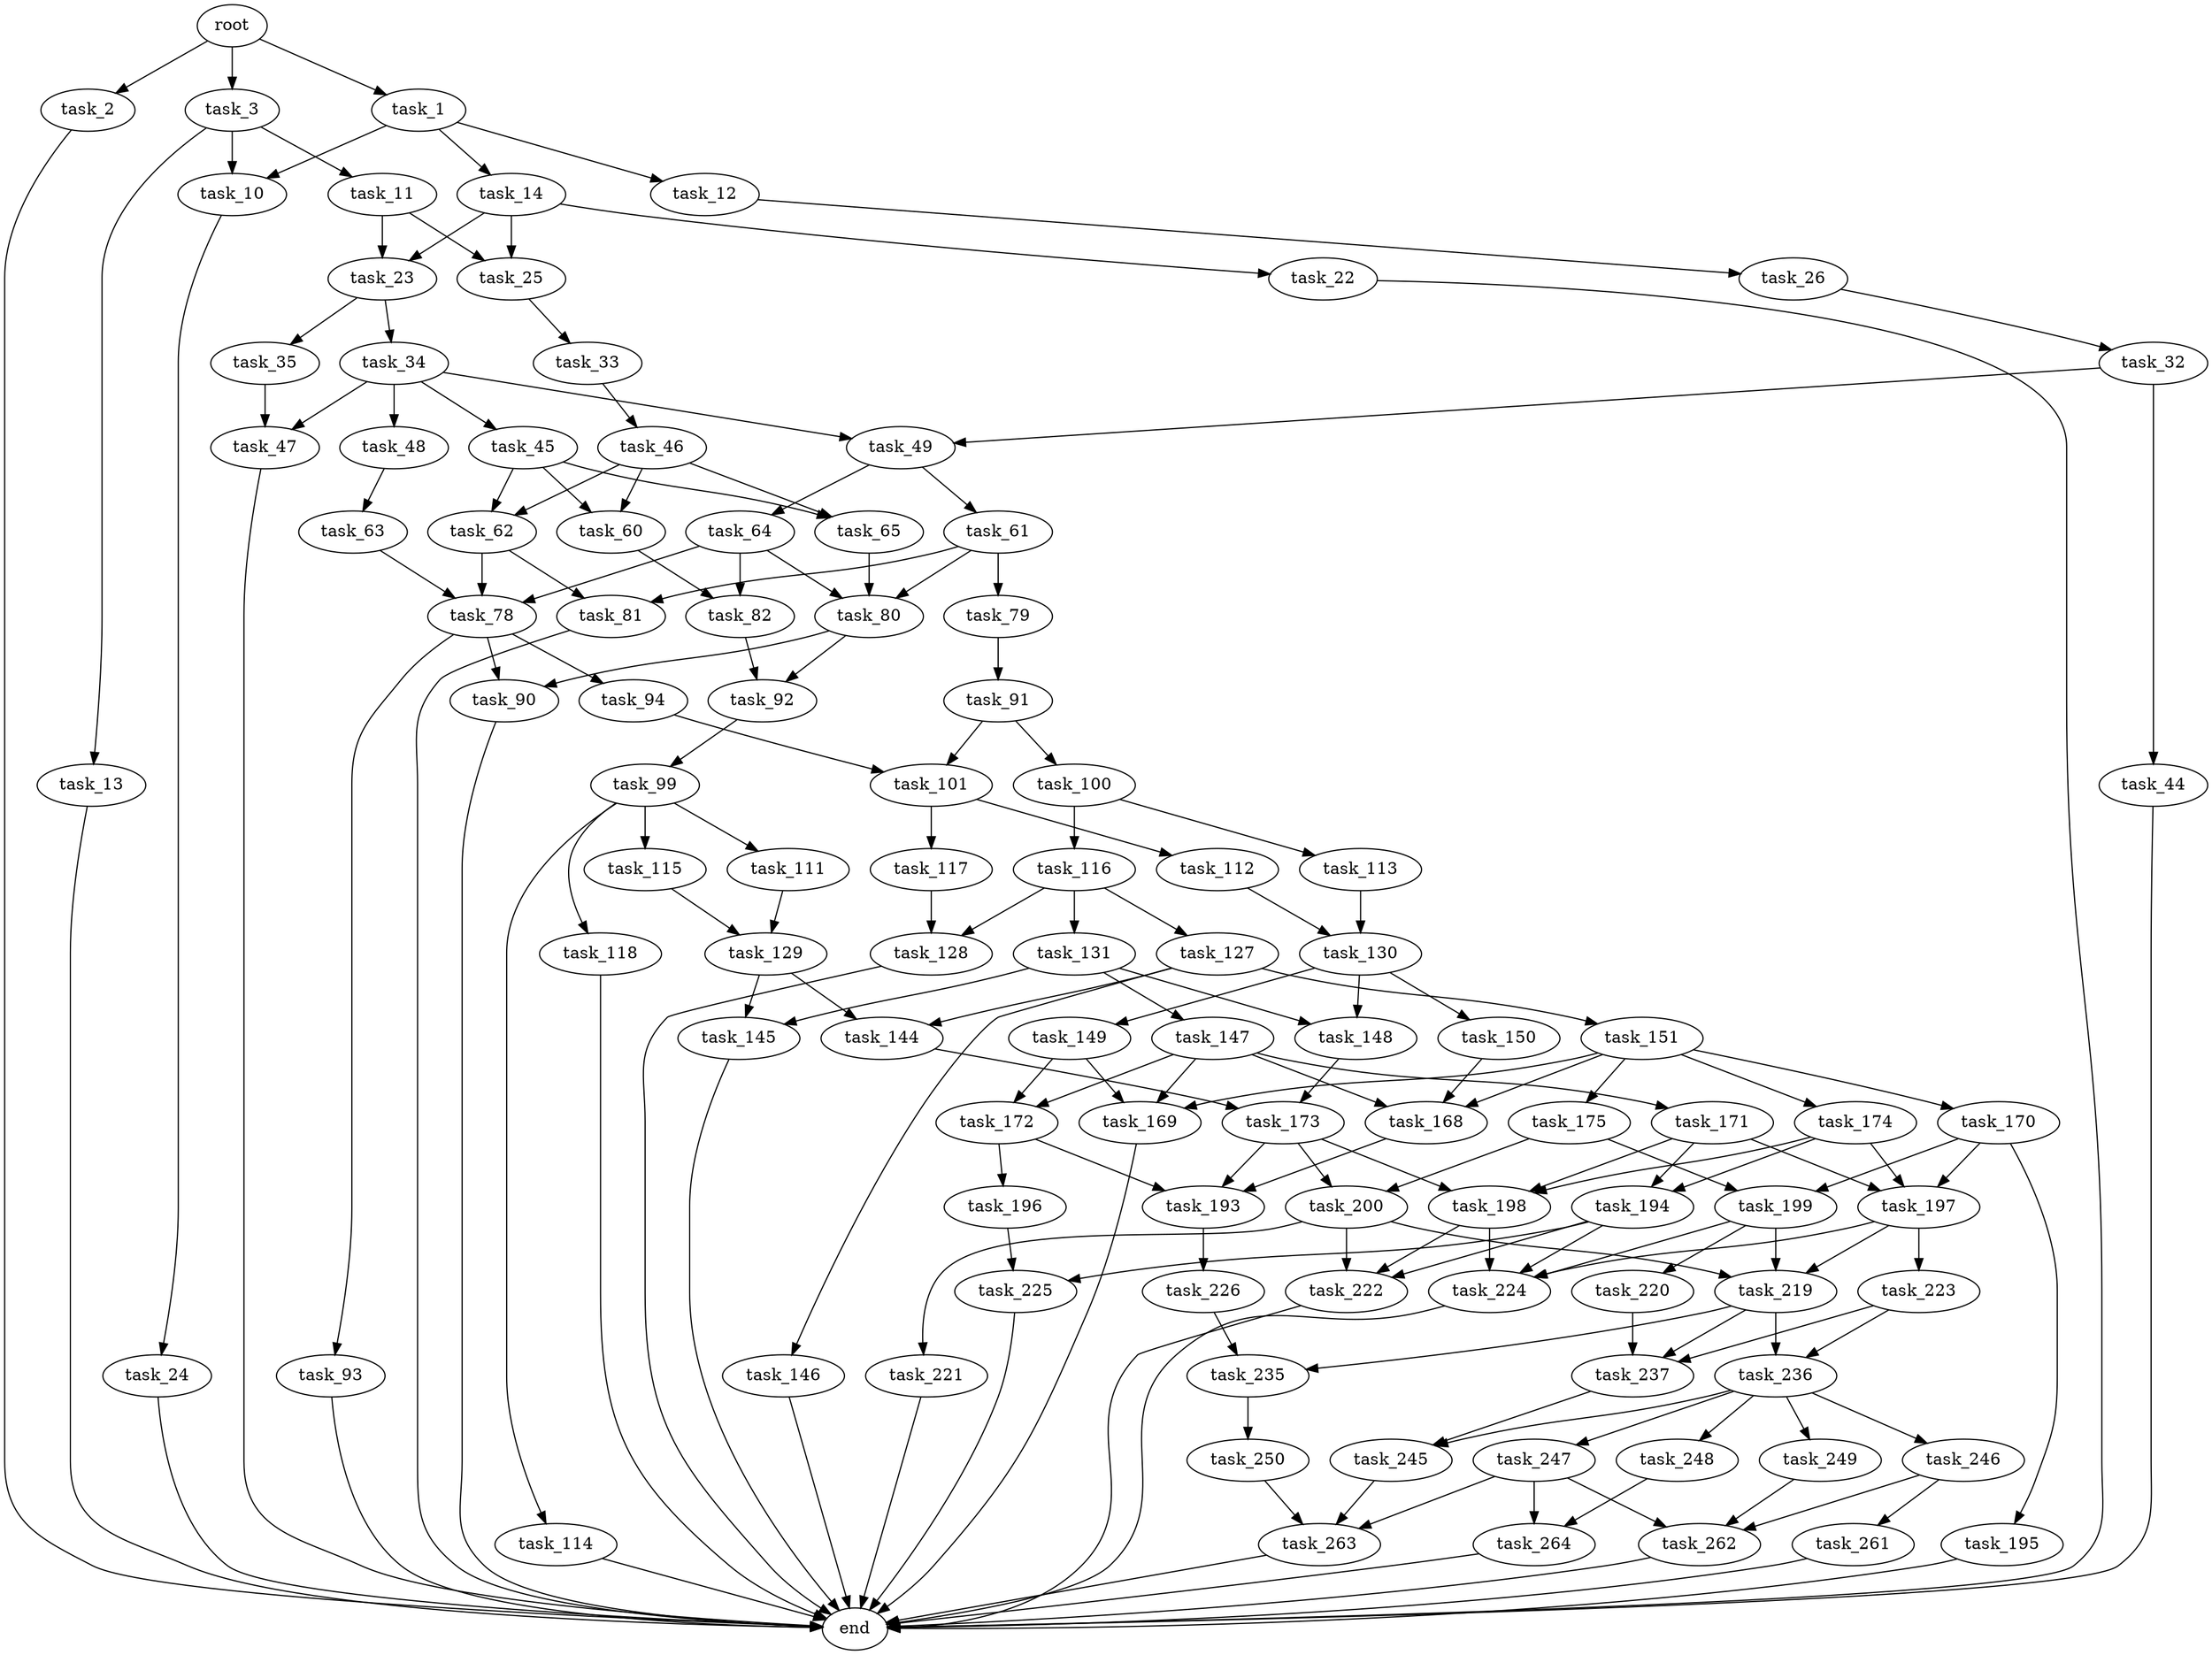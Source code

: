 digraph G {
  root [size="0.000000"];
  task_1 [size="2226244327.000000"];
  task_2 [size="231928233984.000000"];
  task_3 [size="18395173696.000000"];
  task_10 [size="297725004793.000000"];
  task_11 [size="68719476736.000000"];
  task_12 [size="635118677148.000000"];
  task_13 [size="1073741824000.000000"];
  task_14 [size="475422370252.000000"];
  task_22 [size="50589281851.000000"];
  task_23 [size="368293445632.000000"];
  task_24 [size="36996725005.000000"];
  task_25 [size="134217728000.000000"];
  task_26 [size="779773640328.000000"];
  task_32 [size="40474383219.000000"];
  task_33 [size="28991029248.000000"];
  task_34 [size="26212835502.000000"];
  task_35 [size="94697459993.000000"];
  task_44 [size="51878908618.000000"];
  task_45 [size="28991029248.000000"];
  task_46 [size="68719476736.000000"];
  task_47 [size="68719476736.000000"];
  task_48 [size="68719476736.000000"];
  task_49 [size="782757789696.000000"];
  task_60 [size="782757789696.000000"];
  task_61 [size="102567188203.000000"];
  task_62 [size="18329772886.000000"];
  task_63 [size="134217728000.000000"];
  task_64 [size="96491785038.000000"];
  task_65 [size="1073741824000.000000"];
  task_78 [size="24500824227.000000"];
  task_79 [size="52800187774.000000"];
  task_80 [size="21593906109.000000"];
  task_81 [size="351823825161.000000"];
  task_82 [size="1073741824000.000000"];
  task_90 [size="1156471747540.000000"];
  task_91 [size="28991029248.000000"];
  task_92 [size="7816963362.000000"];
  task_93 [size="3036926255.000000"];
  task_94 [size="68719476736.000000"];
  task_99 [size="8589934592.000000"];
  task_100 [size="9696173543.000000"];
  task_101 [size="35385137865.000000"];
  task_111 [size="1709947103.000000"];
  task_112 [size="7231880467.000000"];
  task_113 [size="34497390035.000000"];
  task_114 [size="447728134821.000000"];
  task_115 [size="127858384479.000000"];
  task_116 [size="168737769204.000000"];
  task_117 [size="28991029248.000000"];
  task_118 [size="7886111597.000000"];
  task_127 [size="68719476736.000000"];
  task_128 [size="134217728000.000000"];
  task_129 [size="1073741824000.000000"];
  task_130 [size="426487035.000000"];
  task_131 [size="1073741824000.000000"];
  task_144 [size="1704508907.000000"];
  task_145 [size="536211714812.000000"];
  task_146 [size="17720997723.000000"];
  task_147 [size="424463920524.000000"];
  task_148 [size="1955818156.000000"];
  task_149 [size="12786821141.000000"];
  task_150 [size="519118567088.000000"];
  task_151 [size="12536512615.000000"];
  task_168 [size="8307814253.000000"];
  task_169 [size="305672514.000000"];
  task_170 [size="275556664392.000000"];
  task_171 [size="7408407448.000000"];
  task_172 [size="549755813888.000000"];
  task_173 [size="3647785642.000000"];
  task_174 [size="782757789696.000000"];
  task_175 [size="549755813888.000000"];
  task_193 [size="114127768606.000000"];
  task_194 [size="13474747562.000000"];
  task_195 [size="517131484904.000000"];
  task_196 [size="8589934592.000000"];
  task_197 [size="1073741824000.000000"];
  task_198 [size="93069378266.000000"];
  task_199 [size="6539961007.000000"];
  task_200 [size="13599686935.000000"];
  task_219 [size="28991029248.000000"];
  task_220 [size="39942728903.000000"];
  task_221 [size="1073741824000.000000"];
  task_222 [size="654171000674.000000"];
  task_223 [size="43620829033.000000"];
  task_224 [size="126031328192.000000"];
  task_225 [size="28991029248.000000"];
  task_226 [size="240109645108.000000"];
  task_235 [size="368293445632.000000"];
  task_236 [size="305678281898.000000"];
  task_237 [size="384856764372.000000"];
  task_245 [size="454932824659.000000"];
  task_246 [size="275489750961.000000"];
  task_247 [size="181180705817.000000"];
  task_248 [size="1995063758.000000"];
  task_249 [size="134217728000.000000"];
  task_250 [size="810603263878.000000"];
  task_261 [size="8589934592.000000"];
  task_262 [size="368293445632.000000"];
  task_263 [size="605741894949.000000"];
  task_264 [size="28991029248.000000"];
  end [size="0.000000"];

  root -> task_1 [size="1.000000"];
  root -> task_2 [size="1.000000"];
  root -> task_3 [size="1.000000"];
  task_1 -> task_10 [size="134217728.000000"];
  task_1 -> task_12 [size="134217728.000000"];
  task_1 -> task_14 [size="134217728.000000"];
  task_2 -> end [size="1.000000"];
  task_3 -> task_10 [size="301989888.000000"];
  task_3 -> task_11 [size="301989888.000000"];
  task_3 -> task_13 [size="301989888.000000"];
  task_10 -> task_24 [size="209715200.000000"];
  task_11 -> task_23 [size="134217728.000000"];
  task_11 -> task_25 [size="134217728.000000"];
  task_12 -> task_26 [size="411041792.000000"];
  task_13 -> end [size="1.000000"];
  task_14 -> task_22 [size="838860800.000000"];
  task_14 -> task_23 [size="838860800.000000"];
  task_14 -> task_25 [size="838860800.000000"];
  task_22 -> end [size="1.000000"];
  task_23 -> task_34 [size="411041792.000000"];
  task_23 -> task_35 [size="411041792.000000"];
  task_24 -> end [size="1.000000"];
  task_25 -> task_33 [size="209715200.000000"];
  task_26 -> task_32 [size="679477248.000000"];
  task_32 -> task_44 [size="134217728.000000"];
  task_32 -> task_49 [size="134217728.000000"];
  task_33 -> task_46 [size="75497472.000000"];
  task_34 -> task_45 [size="536870912.000000"];
  task_34 -> task_47 [size="536870912.000000"];
  task_34 -> task_48 [size="536870912.000000"];
  task_34 -> task_49 [size="536870912.000000"];
  task_35 -> task_47 [size="75497472.000000"];
  task_44 -> end [size="1.000000"];
  task_45 -> task_60 [size="75497472.000000"];
  task_45 -> task_62 [size="75497472.000000"];
  task_45 -> task_65 [size="75497472.000000"];
  task_46 -> task_60 [size="134217728.000000"];
  task_46 -> task_62 [size="134217728.000000"];
  task_46 -> task_65 [size="134217728.000000"];
  task_47 -> end [size="1.000000"];
  task_48 -> task_63 [size="134217728.000000"];
  task_49 -> task_61 [size="679477248.000000"];
  task_49 -> task_64 [size="679477248.000000"];
  task_60 -> task_82 [size="679477248.000000"];
  task_61 -> task_79 [size="75497472.000000"];
  task_61 -> task_80 [size="75497472.000000"];
  task_61 -> task_81 [size="75497472.000000"];
  task_62 -> task_78 [size="75497472.000000"];
  task_62 -> task_81 [size="75497472.000000"];
  task_63 -> task_78 [size="209715200.000000"];
  task_64 -> task_78 [size="134217728.000000"];
  task_64 -> task_80 [size="134217728.000000"];
  task_64 -> task_82 [size="134217728.000000"];
  task_65 -> task_80 [size="838860800.000000"];
  task_78 -> task_90 [size="679477248.000000"];
  task_78 -> task_93 [size="679477248.000000"];
  task_78 -> task_94 [size="679477248.000000"];
  task_79 -> task_91 [size="134217728.000000"];
  task_80 -> task_90 [size="679477248.000000"];
  task_80 -> task_92 [size="679477248.000000"];
  task_81 -> end [size="1.000000"];
  task_82 -> task_92 [size="838860800.000000"];
  task_90 -> end [size="1.000000"];
  task_91 -> task_100 [size="75497472.000000"];
  task_91 -> task_101 [size="75497472.000000"];
  task_92 -> task_99 [size="209715200.000000"];
  task_93 -> end [size="1.000000"];
  task_94 -> task_101 [size="134217728.000000"];
  task_99 -> task_111 [size="33554432.000000"];
  task_99 -> task_114 [size="33554432.000000"];
  task_99 -> task_115 [size="33554432.000000"];
  task_99 -> task_118 [size="33554432.000000"];
  task_100 -> task_113 [size="838860800.000000"];
  task_100 -> task_116 [size="838860800.000000"];
  task_101 -> task_112 [size="679477248.000000"];
  task_101 -> task_117 [size="679477248.000000"];
  task_111 -> task_129 [size="33554432.000000"];
  task_112 -> task_130 [size="411041792.000000"];
  task_113 -> task_130 [size="679477248.000000"];
  task_114 -> end [size="1.000000"];
  task_115 -> task_129 [size="411041792.000000"];
  task_116 -> task_127 [size="134217728.000000"];
  task_116 -> task_128 [size="134217728.000000"];
  task_116 -> task_131 [size="134217728.000000"];
  task_117 -> task_128 [size="75497472.000000"];
  task_118 -> end [size="1.000000"];
  task_127 -> task_144 [size="134217728.000000"];
  task_127 -> task_146 [size="134217728.000000"];
  task_127 -> task_151 [size="134217728.000000"];
  task_128 -> end [size="1.000000"];
  task_129 -> task_144 [size="838860800.000000"];
  task_129 -> task_145 [size="838860800.000000"];
  task_130 -> task_148 [size="33554432.000000"];
  task_130 -> task_149 [size="33554432.000000"];
  task_130 -> task_150 [size="33554432.000000"];
  task_131 -> task_145 [size="838860800.000000"];
  task_131 -> task_147 [size="838860800.000000"];
  task_131 -> task_148 [size="838860800.000000"];
  task_144 -> task_173 [size="75497472.000000"];
  task_145 -> end [size="1.000000"];
  task_146 -> end [size="1.000000"];
  task_147 -> task_168 [size="679477248.000000"];
  task_147 -> task_169 [size="679477248.000000"];
  task_147 -> task_171 [size="679477248.000000"];
  task_147 -> task_172 [size="679477248.000000"];
  task_148 -> task_173 [size="33554432.000000"];
  task_149 -> task_169 [size="33554432.000000"];
  task_149 -> task_172 [size="33554432.000000"];
  task_150 -> task_168 [size="838860800.000000"];
  task_151 -> task_168 [size="536870912.000000"];
  task_151 -> task_169 [size="536870912.000000"];
  task_151 -> task_170 [size="536870912.000000"];
  task_151 -> task_174 [size="536870912.000000"];
  task_151 -> task_175 [size="536870912.000000"];
  task_168 -> task_193 [size="838860800.000000"];
  task_169 -> end [size="1.000000"];
  task_170 -> task_195 [size="209715200.000000"];
  task_170 -> task_197 [size="209715200.000000"];
  task_170 -> task_199 [size="209715200.000000"];
  task_171 -> task_194 [size="134217728.000000"];
  task_171 -> task_197 [size="134217728.000000"];
  task_171 -> task_198 [size="134217728.000000"];
  task_172 -> task_193 [size="536870912.000000"];
  task_172 -> task_196 [size="536870912.000000"];
  task_173 -> task_193 [size="75497472.000000"];
  task_173 -> task_198 [size="75497472.000000"];
  task_173 -> task_200 [size="75497472.000000"];
  task_174 -> task_194 [size="679477248.000000"];
  task_174 -> task_197 [size="679477248.000000"];
  task_174 -> task_198 [size="679477248.000000"];
  task_175 -> task_199 [size="536870912.000000"];
  task_175 -> task_200 [size="536870912.000000"];
  task_193 -> task_226 [size="209715200.000000"];
  task_194 -> task_222 [size="679477248.000000"];
  task_194 -> task_224 [size="679477248.000000"];
  task_194 -> task_225 [size="679477248.000000"];
  task_195 -> end [size="1.000000"];
  task_196 -> task_225 [size="33554432.000000"];
  task_197 -> task_219 [size="838860800.000000"];
  task_197 -> task_223 [size="838860800.000000"];
  task_197 -> task_224 [size="838860800.000000"];
  task_198 -> task_222 [size="134217728.000000"];
  task_198 -> task_224 [size="134217728.000000"];
  task_199 -> task_219 [size="536870912.000000"];
  task_199 -> task_220 [size="536870912.000000"];
  task_199 -> task_224 [size="536870912.000000"];
  task_200 -> task_219 [size="411041792.000000"];
  task_200 -> task_221 [size="411041792.000000"];
  task_200 -> task_222 [size="411041792.000000"];
  task_219 -> task_235 [size="75497472.000000"];
  task_219 -> task_236 [size="75497472.000000"];
  task_219 -> task_237 [size="75497472.000000"];
  task_220 -> task_237 [size="838860800.000000"];
  task_221 -> end [size="1.000000"];
  task_222 -> end [size="1.000000"];
  task_223 -> task_236 [size="33554432.000000"];
  task_223 -> task_237 [size="33554432.000000"];
  task_224 -> end [size="1.000000"];
  task_225 -> end [size="1.000000"];
  task_226 -> task_235 [size="411041792.000000"];
  task_235 -> task_250 [size="411041792.000000"];
  task_236 -> task_245 [size="209715200.000000"];
  task_236 -> task_246 [size="209715200.000000"];
  task_236 -> task_247 [size="209715200.000000"];
  task_236 -> task_248 [size="209715200.000000"];
  task_236 -> task_249 [size="209715200.000000"];
  task_237 -> task_245 [size="679477248.000000"];
  task_245 -> task_263 [size="301989888.000000"];
  task_246 -> task_261 [size="209715200.000000"];
  task_246 -> task_262 [size="209715200.000000"];
  task_247 -> task_262 [size="209715200.000000"];
  task_247 -> task_263 [size="209715200.000000"];
  task_247 -> task_264 [size="209715200.000000"];
  task_248 -> task_264 [size="75497472.000000"];
  task_249 -> task_262 [size="209715200.000000"];
  task_250 -> task_263 [size="679477248.000000"];
  task_261 -> end [size="1.000000"];
  task_262 -> end [size="1.000000"];
  task_263 -> end [size="1.000000"];
  task_264 -> end [size="1.000000"];
}
